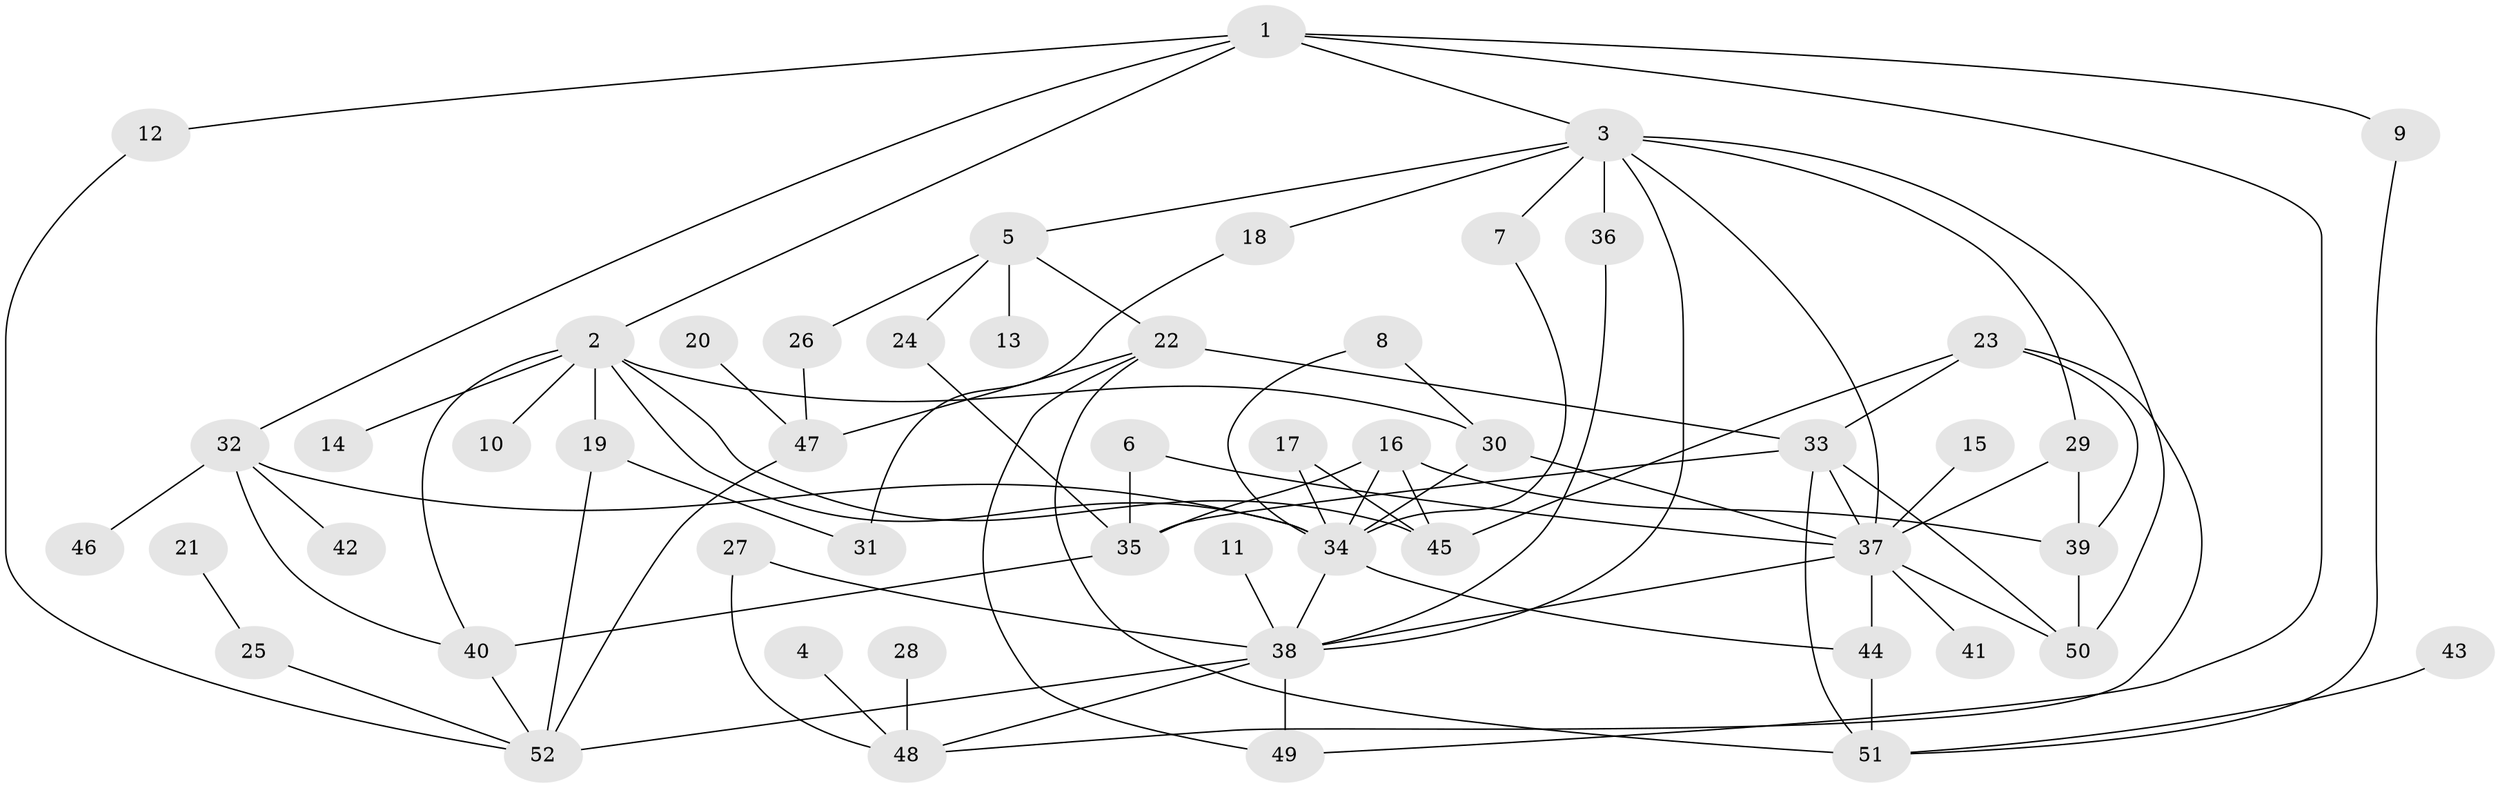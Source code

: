 // original degree distribution, {8: 0.009615384615384616, 7: 0.019230769230769232, 9: 0.009615384615384616, 1: 0.2692307692307692, 4: 0.08653846153846154, 5: 0.08653846153846154, 6: 0.028846153846153848, 3: 0.23076923076923078, 2: 0.25961538461538464}
// Generated by graph-tools (version 1.1) at 2025/49/03/09/25 03:49:22]
// undirected, 52 vertices, 88 edges
graph export_dot {
graph [start="1"]
  node [color=gray90,style=filled];
  1;
  2;
  3;
  4;
  5;
  6;
  7;
  8;
  9;
  10;
  11;
  12;
  13;
  14;
  15;
  16;
  17;
  18;
  19;
  20;
  21;
  22;
  23;
  24;
  25;
  26;
  27;
  28;
  29;
  30;
  31;
  32;
  33;
  34;
  35;
  36;
  37;
  38;
  39;
  40;
  41;
  42;
  43;
  44;
  45;
  46;
  47;
  48;
  49;
  50;
  51;
  52;
  1 -- 2 [weight=1.0];
  1 -- 3 [weight=1.0];
  1 -- 9 [weight=1.0];
  1 -- 12 [weight=1.0];
  1 -- 32 [weight=1.0];
  1 -- 49 [weight=1.0];
  2 -- 10 [weight=1.0];
  2 -- 14 [weight=1.0];
  2 -- 19 [weight=1.0];
  2 -- 30 [weight=1.0];
  2 -- 34 [weight=1.0];
  2 -- 40 [weight=1.0];
  2 -- 45 [weight=1.0];
  3 -- 5 [weight=1.0];
  3 -- 7 [weight=1.0];
  3 -- 18 [weight=1.0];
  3 -- 29 [weight=1.0];
  3 -- 36 [weight=1.0];
  3 -- 37 [weight=1.0];
  3 -- 38 [weight=1.0];
  3 -- 50 [weight=1.0];
  4 -- 48 [weight=1.0];
  5 -- 13 [weight=1.0];
  5 -- 22 [weight=1.0];
  5 -- 24 [weight=1.0];
  5 -- 26 [weight=1.0];
  6 -- 35 [weight=1.0];
  6 -- 37 [weight=1.0];
  7 -- 34 [weight=1.0];
  8 -- 30 [weight=1.0];
  8 -- 34 [weight=1.0];
  9 -- 51 [weight=1.0];
  11 -- 38 [weight=1.0];
  12 -- 52 [weight=1.0];
  15 -- 37 [weight=1.0];
  16 -- 34 [weight=1.0];
  16 -- 35 [weight=1.0];
  16 -- 39 [weight=1.0];
  16 -- 45 [weight=1.0];
  17 -- 34 [weight=1.0];
  17 -- 45 [weight=1.0];
  18 -- 31 [weight=1.0];
  19 -- 31 [weight=1.0];
  19 -- 52 [weight=1.0];
  20 -- 47 [weight=1.0];
  21 -- 25 [weight=1.0];
  22 -- 33 [weight=1.0];
  22 -- 47 [weight=1.0];
  22 -- 49 [weight=1.0];
  22 -- 51 [weight=1.0];
  23 -- 33 [weight=1.0];
  23 -- 39 [weight=1.0];
  23 -- 45 [weight=1.0];
  23 -- 48 [weight=1.0];
  24 -- 35 [weight=1.0];
  25 -- 52 [weight=1.0];
  26 -- 47 [weight=1.0];
  27 -- 38 [weight=1.0];
  27 -- 48 [weight=1.0];
  28 -- 48 [weight=1.0];
  29 -- 37 [weight=1.0];
  29 -- 39 [weight=1.0];
  30 -- 34 [weight=1.0];
  30 -- 37 [weight=1.0];
  32 -- 34 [weight=1.0];
  32 -- 40 [weight=1.0];
  32 -- 42 [weight=1.0];
  32 -- 46 [weight=1.0];
  33 -- 35 [weight=1.0];
  33 -- 37 [weight=1.0];
  33 -- 50 [weight=1.0];
  33 -- 51 [weight=1.0];
  34 -- 38 [weight=1.0];
  34 -- 44 [weight=1.0];
  35 -- 40 [weight=1.0];
  36 -- 38 [weight=1.0];
  37 -- 38 [weight=1.0];
  37 -- 41 [weight=1.0];
  37 -- 44 [weight=2.0];
  37 -- 50 [weight=1.0];
  38 -- 48 [weight=1.0];
  38 -- 49 [weight=1.0];
  38 -- 52 [weight=1.0];
  39 -- 50 [weight=1.0];
  40 -- 52 [weight=1.0];
  43 -- 51 [weight=1.0];
  44 -- 51 [weight=1.0];
  47 -- 52 [weight=1.0];
}
